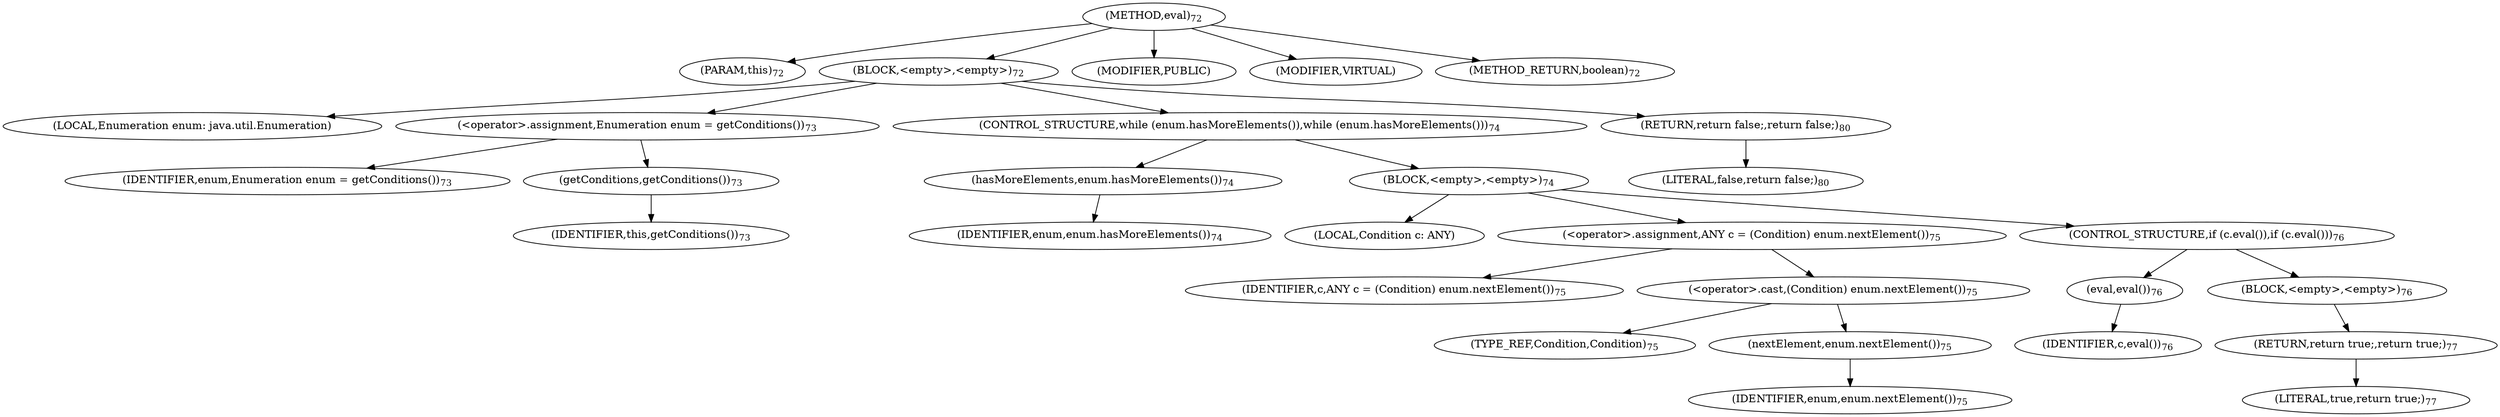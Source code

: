 digraph "eval" {  
"9" [label = <(METHOD,eval)<SUB>72</SUB>> ]
"4" [label = <(PARAM,this)<SUB>72</SUB>> ]
"10" [label = <(BLOCK,&lt;empty&gt;,&lt;empty&gt;)<SUB>72</SUB>> ]
"11" [label = <(LOCAL,Enumeration enum: java.util.Enumeration)> ]
"12" [label = <(&lt;operator&gt;.assignment,Enumeration enum = getConditions())<SUB>73</SUB>> ]
"13" [label = <(IDENTIFIER,enum,Enumeration enum = getConditions())<SUB>73</SUB>> ]
"14" [label = <(getConditions,getConditions())<SUB>73</SUB>> ]
"3" [label = <(IDENTIFIER,this,getConditions())<SUB>73</SUB>> ]
"15" [label = <(CONTROL_STRUCTURE,while (enum.hasMoreElements()),while (enum.hasMoreElements()))<SUB>74</SUB>> ]
"16" [label = <(hasMoreElements,enum.hasMoreElements())<SUB>74</SUB>> ]
"17" [label = <(IDENTIFIER,enum,enum.hasMoreElements())<SUB>74</SUB>> ]
"18" [label = <(BLOCK,&lt;empty&gt;,&lt;empty&gt;)<SUB>74</SUB>> ]
"19" [label = <(LOCAL,Condition c: ANY)> ]
"20" [label = <(&lt;operator&gt;.assignment,ANY c = (Condition) enum.nextElement())<SUB>75</SUB>> ]
"21" [label = <(IDENTIFIER,c,ANY c = (Condition) enum.nextElement())<SUB>75</SUB>> ]
"22" [label = <(&lt;operator&gt;.cast,(Condition) enum.nextElement())<SUB>75</SUB>> ]
"23" [label = <(TYPE_REF,Condition,Condition)<SUB>75</SUB>> ]
"24" [label = <(nextElement,enum.nextElement())<SUB>75</SUB>> ]
"25" [label = <(IDENTIFIER,enum,enum.nextElement())<SUB>75</SUB>> ]
"26" [label = <(CONTROL_STRUCTURE,if (c.eval()),if (c.eval()))<SUB>76</SUB>> ]
"27" [label = <(eval,eval())<SUB>76</SUB>> ]
"28" [label = <(IDENTIFIER,c,eval())<SUB>76</SUB>> ]
"29" [label = <(BLOCK,&lt;empty&gt;,&lt;empty&gt;)<SUB>76</SUB>> ]
"30" [label = <(RETURN,return true;,return true;)<SUB>77</SUB>> ]
"31" [label = <(LITERAL,true,return true;)<SUB>77</SUB>> ]
"32" [label = <(RETURN,return false;,return false;)<SUB>80</SUB>> ]
"33" [label = <(LITERAL,false,return false;)<SUB>80</SUB>> ]
"34" [label = <(MODIFIER,PUBLIC)> ]
"35" [label = <(MODIFIER,VIRTUAL)> ]
"36" [label = <(METHOD_RETURN,boolean)<SUB>72</SUB>> ]
  "9" -> "4" 
  "9" -> "10" 
  "9" -> "34" 
  "9" -> "35" 
  "9" -> "36" 
  "10" -> "11" 
  "10" -> "12" 
  "10" -> "15" 
  "10" -> "32" 
  "12" -> "13" 
  "12" -> "14" 
  "14" -> "3" 
  "15" -> "16" 
  "15" -> "18" 
  "16" -> "17" 
  "18" -> "19" 
  "18" -> "20" 
  "18" -> "26" 
  "20" -> "21" 
  "20" -> "22" 
  "22" -> "23" 
  "22" -> "24" 
  "24" -> "25" 
  "26" -> "27" 
  "26" -> "29" 
  "27" -> "28" 
  "29" -> "30" 
  "30" -> "31" 
  "32" -> "33" 
}
